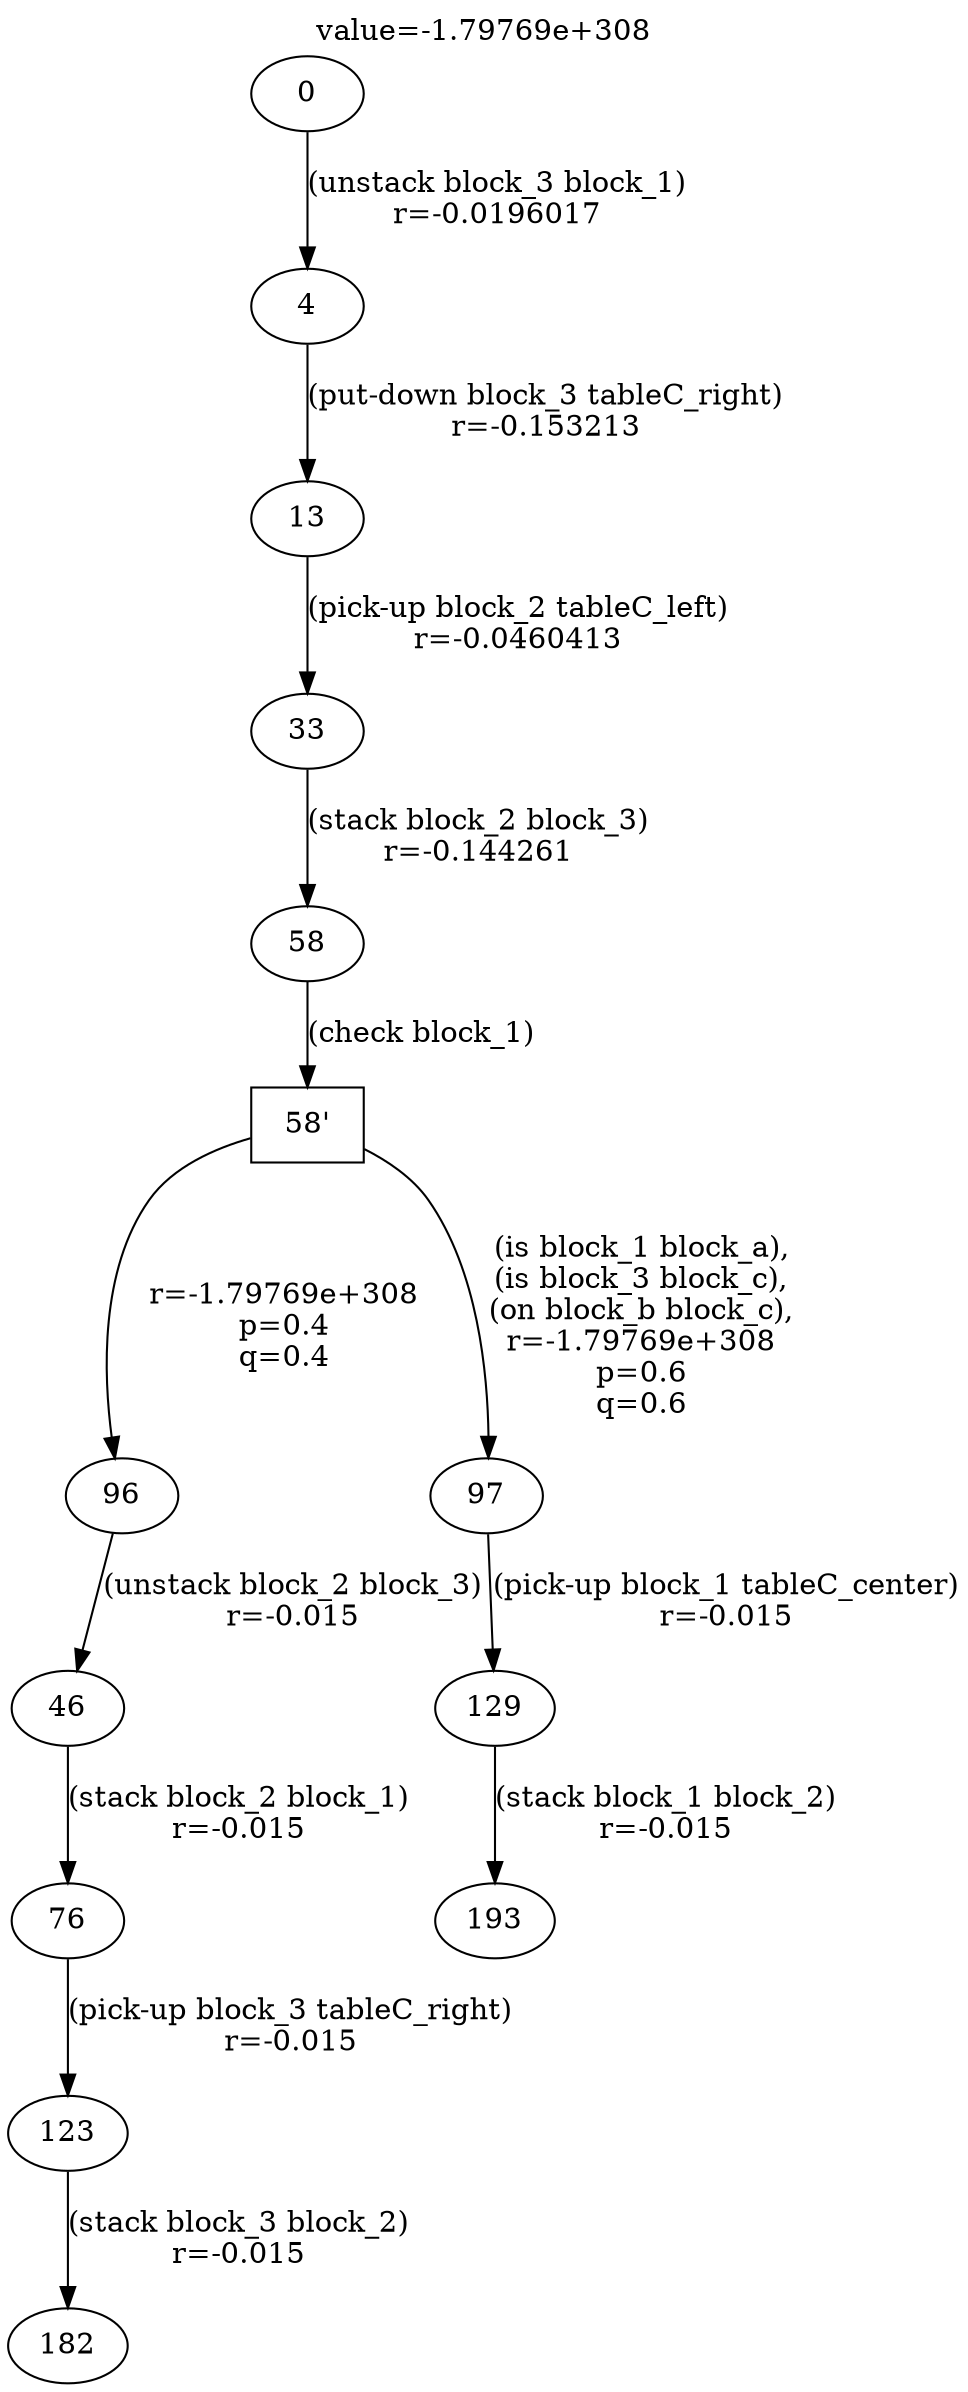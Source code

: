 digraph g{
label="value=-1.79769e+308"
labelloc=top
0->4 [ label="(unstack block_3 block_1)
r=-0.0196017" ];
4->13 [ label="(put-down block_3 tableC_right)
r=-0.153213" ];
13->33 [ label="(pick-up block_2 tableC_left)
r=-0.0460413" ];
33->58 [ label="(stack block_2 block_3)
r=-0.144261" ];
"58'" [ shape=box ] ;
58->"58'" [ label="(check block_1)" ];
"58'"->96 [ label="
r=-1.79769e+308
p=0.4
q=0.4" ];
96->46 [ label="(unstack block_2 block_3)
r=-0.015" ];
46->76 [ label="(stack block_2 block_1)
r=-0.015" ];
76->123 [ label="(pick-up block_3 tableC_right)
r=-0.015" ];
123->182 [ label="(stack block_3 block_2)
r=-0.015" ];
"58'"->97 [ label="
(is block_1 block_a),
(is block_3 block_c),
(on block_b block_c),
r=-1.79769e+308
p=0.6
q=0.6" ];
97->129 [ label="(pick-up block_1 tableC_center)
r=-0.015" ];
129->193 [ label="(stack block_1 block_2)
r=-0.015" ];
}
